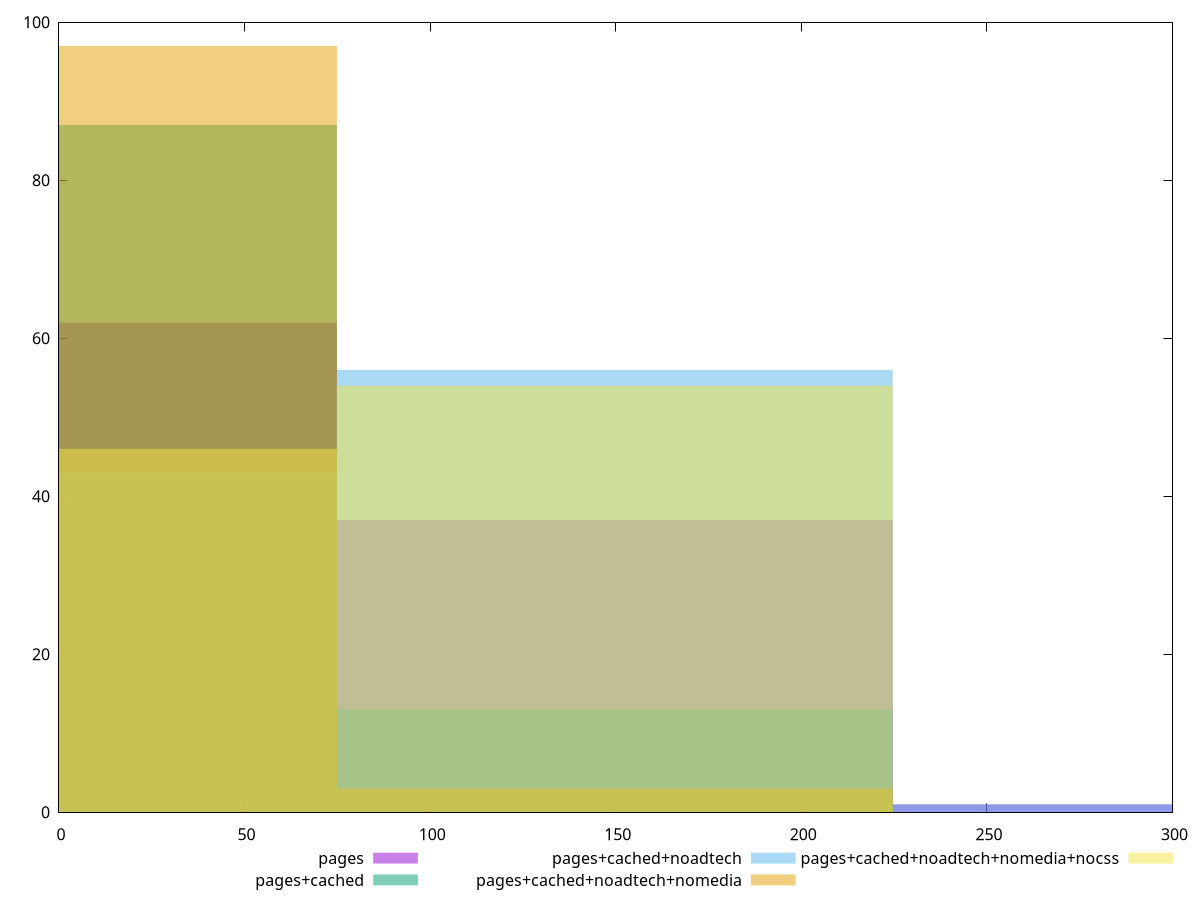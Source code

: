 reset

$pages <<EOF
0 62
149.74369344484356 37
299.4873868896871 1
EOF

$pagesCached <<EOF
0 87
149.74369344484356 13
EOF

$pagesCachedNoadtech <<EOF
149.74369344484356 56
0 43
299.4873868896871 1
EOF

$pagesCachedNoadtechNomedia <<EOF
0 97
149.74369344484356 3
EOF

$pagesCachedNoadtechNomediaNocss <<EOF
0 46
149.74369344484356 54
EOF

set key outside below
set boxwidth 149.74369344484356
set xrange [0:300]
set yrange [0:100]
set trange [0:100]
set style fill transparent solid 0.5 noborder
set terminal svg size 640, 530 enhanced background rgb 'white'
set output "report_00015_2021-02-09T16-11-33.973Z/unminified-javascript/comparison/histogram/all_raw.svg"

plot $pages title "pages" with boxes, \
     $pagesCached title "pages+cached" with boxes, \
     $pagesCachedNoadtech title "pages+cached+noadtech" with boxes, \
     $pagesCachedNoadtechNomedia title "pages+cached+noadtech+nomedia" with boxes, \
     $pagesCachedNoadtechNomediaNocss title "pages+cached+noadtech+nomedia+nocss" with boxes

reset
